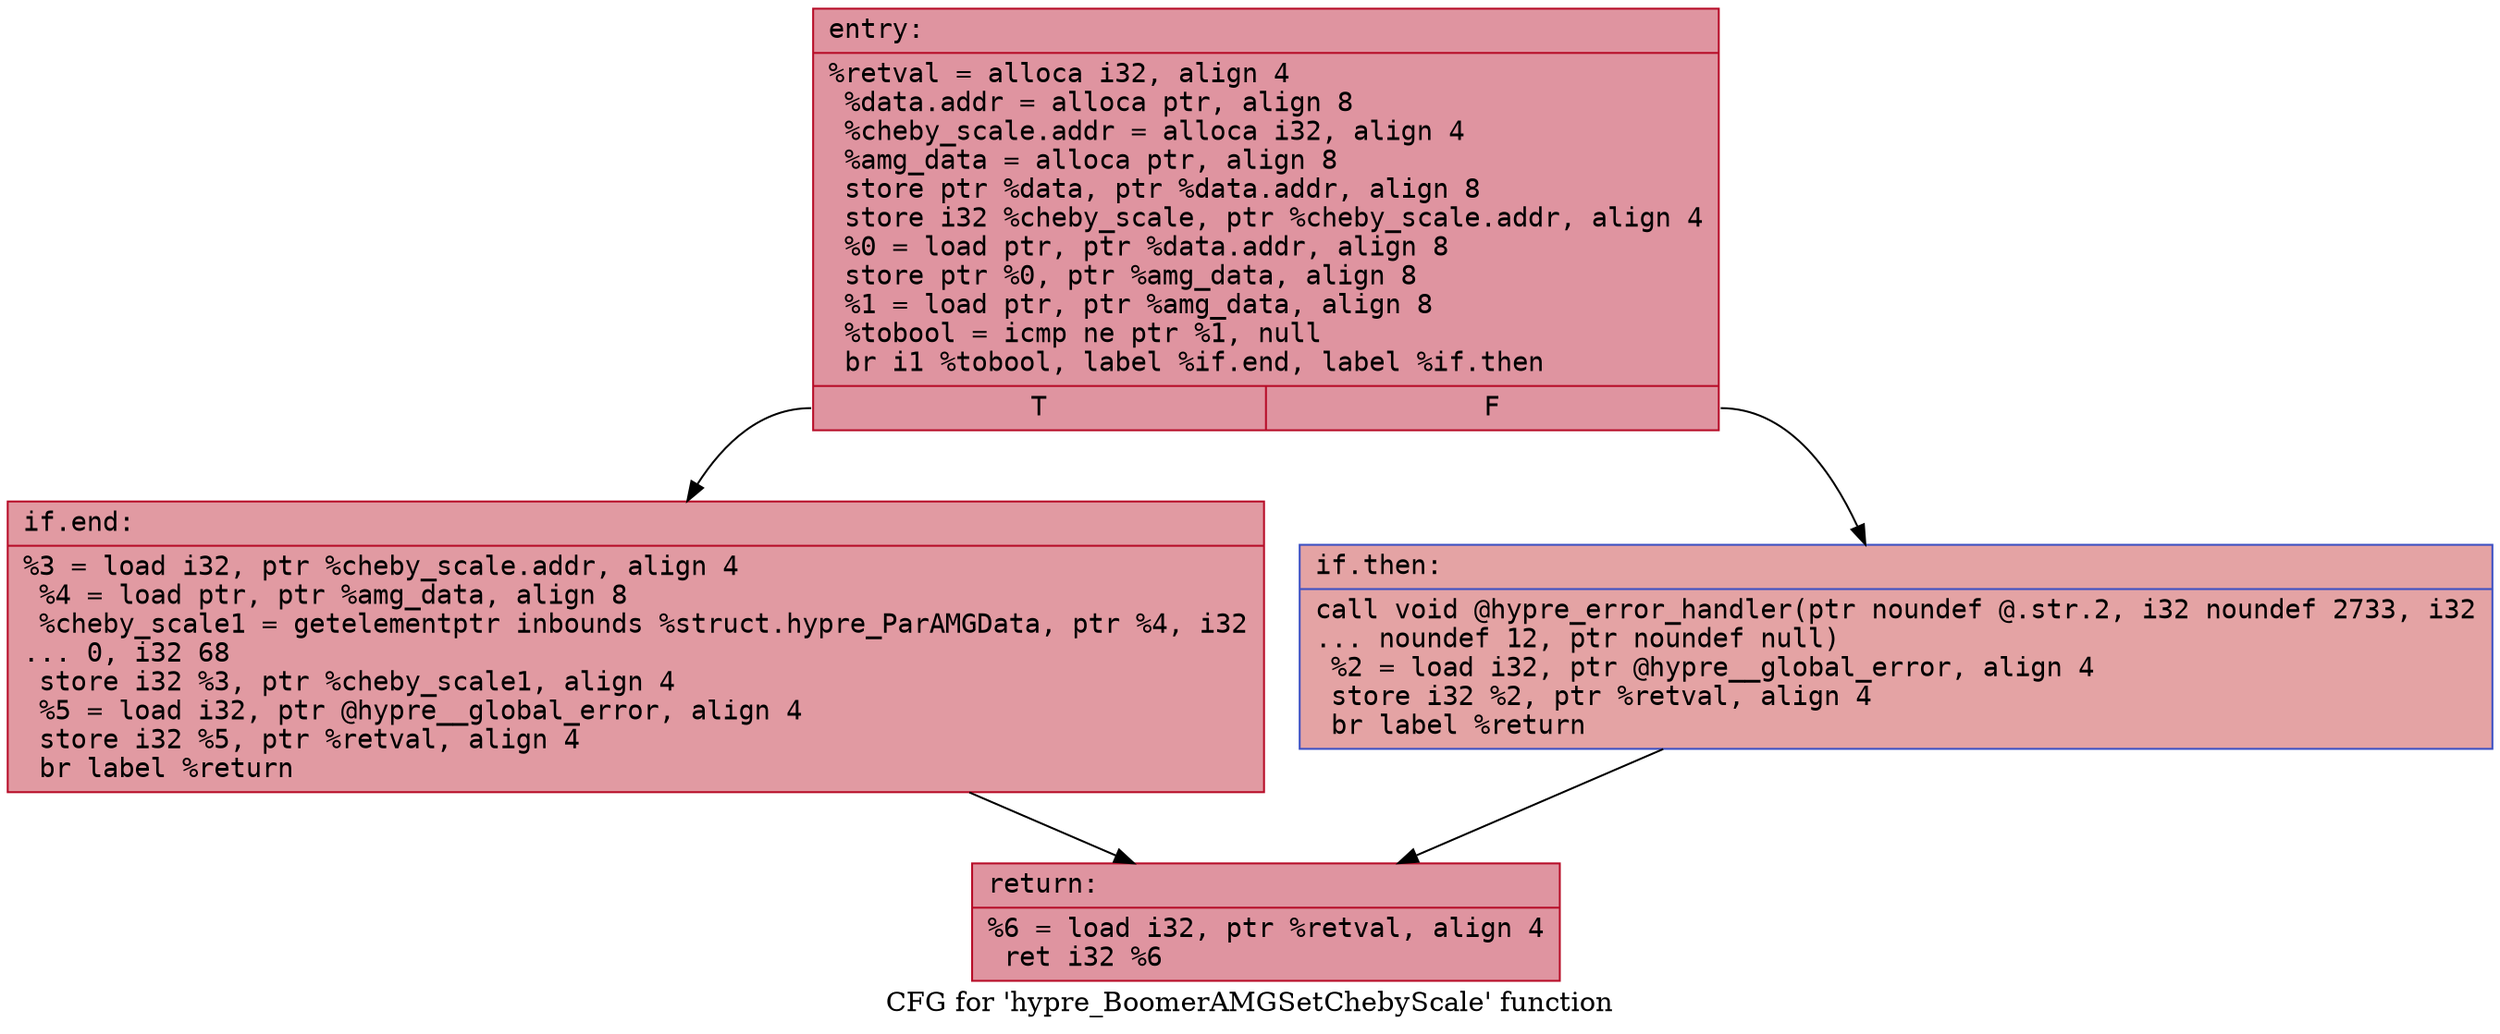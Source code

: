 digraph "CFG for 'hypre_BoomerAMGSetChebyScale' function" {
	label="CFG for 'hypre_BoomerAMGSetChebyScale' function";

	Node0x55fa80a04d00 [shape=record,color="#b70d28ff", style=filled, fillcolor="#b70d2870" fontname="Courier",label="{entry:\l|  %retval = alloca i32, align 4\l  %data.addr = alloca ptr, align 8\l  %cheby_scale.addr = alloca i32, align 4\l  %amg_data = alloca ptr, align 8\l  store ptr %data, ptr %data.addr, align 8\l  store i32 %cheby_scale, ptr %cheby_scale.addr, align 4\l  %0 = load ptr, ptr %data.addr, align 8\l  store ptr %0, ptr %amg_data, align 8\l  %1 = load ptr, ptr %amg_data, align 8\l  %tobool = icmp ne ptr %1, null\l  br i1 %tobool, label %if.end, label %if.then\l|{<s0>T|<s1>F}}"];
	Node0x55fa80a04d00:s0 -> Node0x55fa80a05350[tooltip="entry -> if.end\nProbability 62.50%" ];
	Node0x55fa80a04d00:s1 -> Node0x55fa80a053c0[tooltip="entry -> if.then\nProbability 37.50%" ];
	Node0x55fa80a053c0 [shape=record,color="#3d50c3ff", style=filled, fillcolor="#c32e3170" fontname="Courier",label="{if.then:\l|  call void @hypre_error_handler(ptr noundef @.str.2, i32 noundef 2733, i32\l... noundef 12, ptr noundef null)\l  %2 = load i32, ptr @hypre__global_error, align 4\l  store i32 %2, ptr %retval, align 4\l  br label %return\l}"];
	Node0x55fa80a053c0 -> Node0x55fa80a05790[tooltip="if.then -> return\nProbability 100.00%" ];
	Node0x55fa80a05350 [shape=record,color="#b70d28ff", style=filled, fillcolor="#bb1b2c70" fontname="Courier",label="{if.end:\l|  %3 = load i32, ptr %cheby_scale.addr, align 4\l  %4 = load ptr, ptr %amg_data, align 8\l  %cheby_scale1 = getelementptr inbounds %struct.hypre_ParAMGData, ptr %4, i32\l... 0, i32 68\l  store i32 %3, ptr %cheby_scale1, align 4\l  %5 = load i32, ptr @hypre__global_error, align 4\l  store i32 %5, ptr %retval, align 4\l  br label %return\l}"];
	Node0x55fa80a05350 -> Node0x55fa80a05790[tooltip="if.end -> return\nProbability 100.00%" ];
	Node0x55fa80a05790 [shape=record,color="#b70d28ff", style=filled, fillcolor="#b70d2870" fontname="Courier",label="{return:\l|  %6 = load i32, ptr %retval, align 4\l  ret i32 %6\l}"];
}
